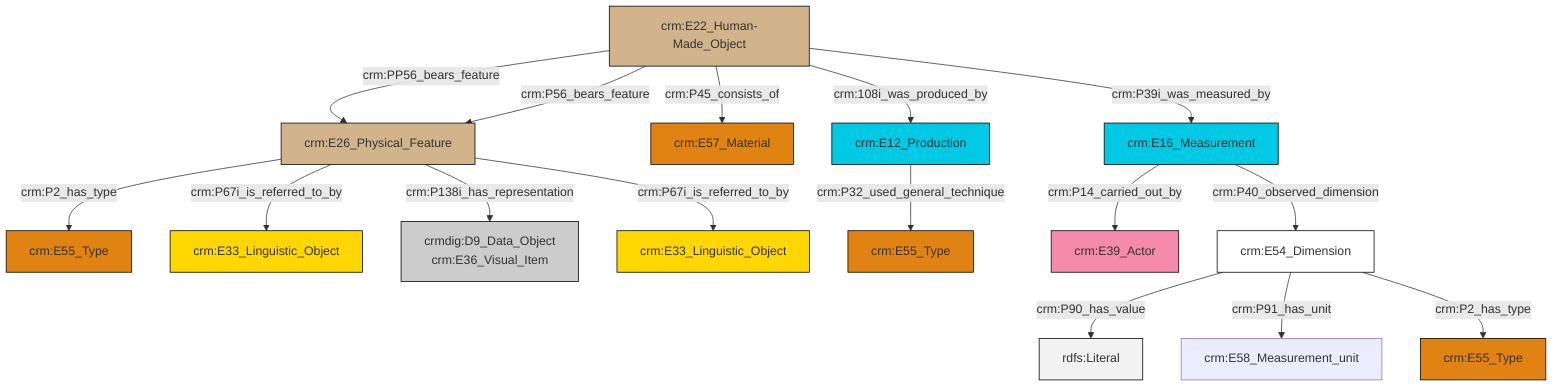 graph TD
classDef Literal fill:#f2f2f2,stroke:#000000;
classDef CRM_Entity fill:#FFFFFF,stroke:#000000;
classDef Temporal_Entity fill:#00C9E6, stroke:#000000;
classDef Type fill:#E18312, stroke:#000000;
classDef Time-Span fill:#2C9C91, stroke:#000000;
classDef Appellation fill:#FFEB7F, stroke:#000000;
classDef Place fill:#008836, stroke:#000000;
classDef Persistent_Item fill:#B266B2, stroke:#000000;
classDef Conceptual_Object fill:#FFD700, stroke:#000000;
classDef Physical_Thing fill:#D2B48C, stroke:#000000;
classDef Actor fill:#f58aad, stroke:#000000;
classDef PC_Classes fill:#4ce600, stroke:#000000;
classDef Multi fill:#cccccc,stroke:#000000;

2["crm:E54_Dimension"]:::CRM_Entity -->|crm:P90_has_value| 3[rdfs:Literal]:::Literal
0["crm:E26_Physical_Feature"]:::Physical_Thing -->|crm:P2_has_type| 5["crm:E55_Type"]:::Type
0["crm:E26_Physical_Feature"]:::Physical_Thing -->|crm:P67i_is_referred_to_by| 8["crm:E33_Linguistic_Object"]:::Conceptual_Object
0["crm:E26_Physical_Feature"]:::Physical_Thing -->|crm:P138i_has_representation| 13["crmdig:D9_Data_Object<br>crm:E36_Visual_Item"]:::Multi
2["crm:E54_Dimension"]:::CRM_Entity -->|crm:P91_has_unit| 14["crm:E58_Measurement_unit"]:::Default
11["crm:E22_Human-Made_Object"]:::Physical_Thing -->|crm:PP56_bears_feature| 0["crm:E26_Physical_Feature"]:::Physical_Thing
11["crm:E22_Human-Made_Object"]:::Physical_Thing -->|crm:P56_bears_feature| 0["crm:E26_Physical_Feature"]:::Physical_Thing
2["crm:E54_Dimension"]:::CRM_Entity -->|crm:P2_has_type| 19["crm:E55_Type"]:::Type
11["crm:E22_Human-Made_Object"]:::Physical_Thing -->|crm:P45_consists_of| 15["crm:E57_Material"]:::Type
21["crm:E16_Measurement"]:::Temporal_Entity -->|crm:P14_carried_out_by| 24["crm:E39_Actor"]:::Actor
11["crm:E22_Human-Made_Object"]:::Physical_Thing -->|crm:108i_was_produced_by| 6["crm:E12_Production"]:::Temporal_Entity
0["crm:E26_Physical_Feature"]:::Physical_Thing -->|crm:P67i_is_referred_to_by| 9["crm:E33_Linguistic_Object"]:::Conceptual_Object
11["crm:E22_Human-Made_Object"]:::Physical_Thing -->|crm:P39i_was_measured_by| 21["crm:E16_Measurement"]:::Temporal_Entity
6["crm:E12_Production"]:::Temporal_Entity -->|crm:P32_used_general_technique| 25["crm:E55_Type"]:::Type
21["crm:E16_Measurement"]:::Temporal_Entity -->|crm:P40_observed_dimension| 2["crm:E54_Dimension"]:::CRM_Entity